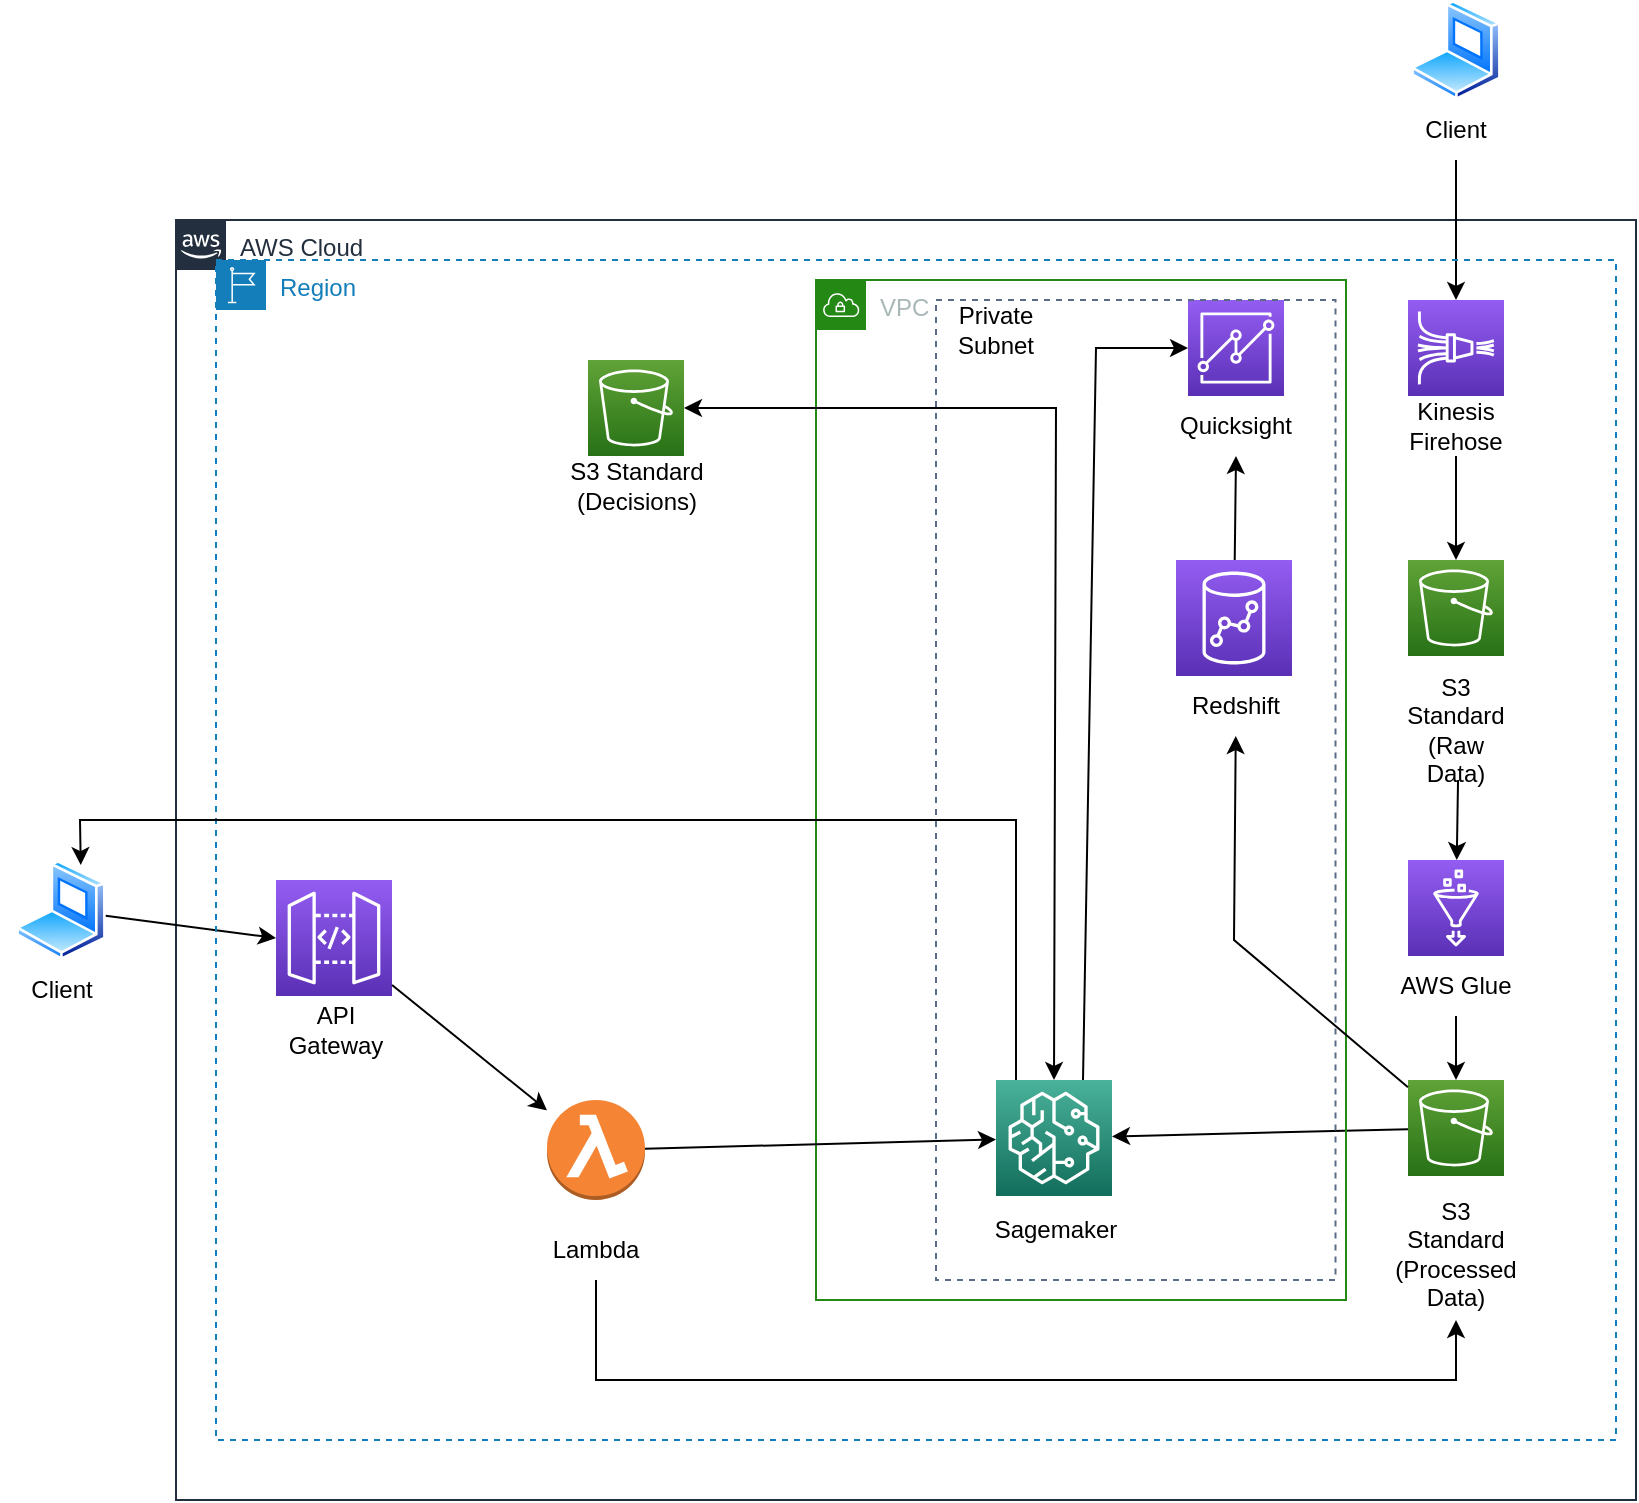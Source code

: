 <mxfile version="16.6.6" type="github">
  <diagram id="8NTqn93gWnW2YLTQEPx9" name="Page-1">
    <mxGraphModel dx="1422" dy="1862" grid="1" gridSize="10" guides="1" tooltips="1" connect="1" arrows="1" fold="1" page="1" pageScale="1" pageWidth="850" pageHeight="1100" math="0" shadow="0">
      <root>
        <mxCell id="0" />
        <mxCell id="1" parent="0" />
        <mxCell id="WtAKPwelO9aeJDnpv6He-3" value="AWS Cloud" style="points=[[0,0],[0.25,0],[0.5,0],[0.75,0],[1,0],[1,0.25],[1,0.5],[1,0.75],[1,1],[0.75,1],[0.5,1],[0.25,1],[0,1],[0,0.75],[0,0.5],[0,0.25]];outlineConnect=0;gradientColor=none;html=1;whiteSpace=wrap;fontSize=12;fontStyle=0;container=1;pointerEvents=0;collapsible=0;recursiveResize=0;shape=mxgraph.aws4.group;grIcon=mxgraph.aws4.group_aws_cloud_alt;strokeColor=#232F3E;fillColor=none;verticalAlign=top;align=left;spacingLeft=30;fontColor=#232F3E;dashed=0;" parent="1" vertex="1">
          <mxGeometry x="100" y="100" width="730" height="640" as="geometry" />
        </mxCell>
        <mxCell id="WtAKPwelO9aeJDnpv6He-11" value="" style="group" parent="WtAKPwelO9aeJDnpv6He-3" vertex="1" connectable="0">
          <mxGeometry x="610" y="40" width="60" height="78" as="geometry" />
        </mxCell>
        <mxCell id="WtAKPwelO9aeJDnpv6He-9" value="" style="sketch=0;points=[[0,0,0],[0.25,0,0],[0.5,0,0],[0.75,0,0],[1,0,0],[0,1,0],[0.25,1,0],[0.5,1,0],[0.75,1,0],[1,1,0],[0,0.25,0],[0,0.5,0],[0,0.75,0],[1,0.25,0],[1,0.5,0],[1,0.75,0]];outlineConnect=0;fontColor=#232F3E;gradientColor=#945DF2;gradientDirection=north;fillColor=#5A30B5;strokeColor=#ffffff;dashed=0;verticalLabelPosition=bottom;verticalAlign=top;align=center;html=1;fontSize=12;fontStyle=0;aspect=fixed;shape=mxgraph.aws4.resourceIcon;resIcon=mxgraph.aws4.kinesis_data_firehose;" parent="WtAKPwelO9aeJDnpv6He-11" vertex="1">
          <mxGeometry x="6" width="48" height="48" as="geometry" />
        </mxCell>
        <mxCell id="WtAKPwelO9aeJDnpv6He-10" value="Kinesis Firehose" style="text;html=1;strokeColor=none;fillColor=none;align=center;verticalAlign=middle;whiteSpace=wrap;rounded=0;" parent="WtAKPwelO9aeJDnpv6He-11" vertex="1">
          <mxGeometry y="48" width="60" height="30" as="geometry" />
        </mxCell>
        <mxCell id="A3XrzvGRtBCsT0RXqucP-3" value="" style="group" vertex="1" connectable="0" parent="WtAKPwelO9aeJDnpv6He-3">
          <mxGeometry x="50" y="330" width="60" height="90" as="geometry" />
        </mxCell>
        <mxCell id="A3XrzvGRtBCsT0RXqucP-1" value="" style="sketch=0;points=[[0,0,0],[0.25,0,0],[0.5,0,0],[0.75,0,0],[1,0,0],[0,1,0],[0.25,1,0],[0.5,1,0],[0.75,1,0],[1,1,0],[0,0.25,0],[0,0.5,0],[0,0.75,0],[1,0.25,0],[1,0.5,0],[1,0.75,0]];outlineConnect=0;fontColor=#232F3E;gradientColor=#945DF2;gradientDirection=north;fillColor=#5A30B5;strokeColor=#ffffff;dashed=0;verticalLabelPosition=bottom;verticalAlign=top;align=center;html=1;fontSize=12;fontStyle=0;aspect=fixed;shape=mxgraph.aws4.resourceIcon;resIcon=mxgraph.aws4.api_gateway;" vertex="1" parent="A3XrzvGRtBCsT0RXqucP-3">
          <mxGeometry width="58" height="58" as="geometry" />
        </mxCell>
        <mxCell id="A3XrzvGRtBCsT0RXqucP-2" value="API Gateway" style="text;html=1;strokeColor=none;fillColor=none;align=center;verticalAlign=middle;whiteSpace=wrap;rounded=0;" vertex="1" parent="A3XrzvGRtBCsT0RXqucP-3">
          <mxGeometry y="60" width="60" height="30" as="geometry" />
        </mxCell>
        <mxCell id="A3XrzvGRtBCsT0RXqucP-6" value="" style="group" vertex="1" connectable="0" parent="WtAKPwelO9aeJDnpv6He-3">
          <mxGeometry x="180" y="440" width="60" height="90" as="geometry" />
        </mxCell>
        <mxCell id="A3XrzvGRtBCsT0RXqucP-5" value="Lambda" style="text;html=1;strokeColor=none;fillColor=none;align=center;verticalAlign=middle;whiteSpace=wrap;rounded=0;" vertex="1" parent="A3XrzvGRtBCsT0RXqucP-6">
          <mxGeometry y="60" width="60" height="30" as="geometry" />
        </mxCell>
        <mxCell id="A3XrzvGRtBCsT0RXqucP-4" value="" style="outlineConnect=0;dashed=0;verticalLabelPosition=bottom;verticalAlign=top;align=center;html=1;shape=mxgraph.aws3.lambda_function;fillColor=#F58534;gradientColor=none;" vertex="1" parent="A3XrzvGRtBCsT0RXqucP-6">
          <mxGeometry x="5.5" width="49" height="50" as="geometry" />
        </mxCell>
        <mxCell id="A3XrzvGRtBCsT0RXqucP-9" value="" style="endArrow=classic;html=1;rounded=0;" edge="1" parent="WtAKPwelO9aeJDnpv6He-3" source="A3XrzvGRtBCsT0RXqucP-1" target="A3XrzvGRtBCsT0RXqucP-4">
          <mxGeometry width="50" height="50" relative="1" as="geometry">
            <mxPoint x="300" y="330" as="sourcePoint" />
            <mxPoint x="350" y="280" as="targetPoint" />
          </mxGeometry>
        </mxCell>
        <mxCell id="A3XrzvGRtBCsT0RXqucP-20" value="" style="endArrow=classic;html=1;rounded=0;exitX=0.5;exitY=1;exitDx=0;exitDy=0;" edge="1" parent="WtAKPwelO9aeJDnpv6He-3" source="WtAKPwelO9aeJDnpv6He-10" target="A3XrzvGRtBCsT0RXqucP-16">
          <mxGeometry width="50" height="50" relative="1" as="geometry">
            <mxPoint x="300" y="300" as="sourcePoint" />
            <mxPoint x="350" y="250" as="targetPoint" />
          </mxGeometry>
        </mxCell>
        <mxCell id="A3XrzvGRtBCsT0RXqucP-23" value="" style="group" vertex="1" connectable="0" parent="WtAKPwelO9aeJDnpv6He-3">
          <mxGeometry x="610" y="170" width="60" height="78" as="geometry" />
        </mxCell>
        <mxCell id="A3XrzvGRtBCsT0RXqucP-16" value="" style="sketch=0;points=[[0,0,0],[0.25,0,0],[0.5,0,0],[0.75,0,0],[1,0,0],[0,1,0],[0.25,1,0],[0.5,1,0],[0.75,1,0],[1,1,0],[0,0.25,0],[0,0.5,0],[0,0.75,0],[1,0.25,0],[1,0.5,0],[1,0.75,0]];outlineConnect=0;fontColor=#232F3E;gradientColor=#60A337;gradientDirection=north;fillColor=#277116;strokeColor=#ffffff;dashed=0;verticalLabelPosition=bottom;verticalAlign=top;align=center;html=1;fontSize=12;fontStyle=0;aspect=fixed;shape=mxgraph.aws4.resourceIcon;resIcon=mxgraph.aws4.s3;" vertex="1" parent="A3XrzvGRtBCsT0RXqucP-23">
          <mxGeometry x="6" width="48" height="48" as="geometry" />
        </mxCell>
        <mxCell id="A3XrzvGRtBCsT0RXqucP-24" value="" style="sketch=0;points=[[0,0,0],[0.25,0,0],[0.5,0,0],[0.75,0,0],[1,0,0],[0,1,0],[0.25,1,0],[0.5,1,0],[0.75,1,0],[1,1,0],[0,0.25,0],[0,0.5,0],[0,0.75,0],[1,0.25,0],[1,0.5,0],[1,0.75,0]];outlineConnect=0;fontColor=#232F3E;gradientColor=#945DF2;gradientDirection=north;fillColor=#5A30B5;strokeColor=#ffffff;dashed=0;verticalLabelPosition=bottom;verticalAlign=top;align=center;html=1;fontSize=12;fontStyle=0;aspect=fixed;shape=mxgraph.aws4.resourceIcon;resIcon=mxgraph.aws4.glue;" vertex="1" parent="WtAKPwelO9aeJDnpv6He-3">
          <mxGeometry x="616" y="320" width="48" height="48" as="geometry" />
        </mxCell>
        <mxCell id="A3XrzvGRtBCsT0RXqucP-25" value="AWS Glue" style="text;html=1;strokeColor=none;fillColor=none;align=center;verticalAlign=middle;whiteSpace=wrap;rounded=0;" vertex="1" parent="WtAKPwelO9aeJDnpv6He-3">
          <mxGeometry x="610" y="368" width="60" height="30" as="geometry" />
        </mxCell>
        <mxCell id="A3XrzvGRtBCsT0RXqucP-27" value="" style="group" vertex="1" connectable="0" parent="WtAKPwelO9aeJDnpv6He-3">
          <mxGeometry x="610" y="430" width="60" height="90" as="geometry" />
        </mxCell>
        <mxCell id="A3XrzvGRtBCsT0RXqucP-28" value="" style="sketch=0;points=[[0,0,0],[0.25,0,0],[0.5,0,0],[0.75,0,0],[1,0,0],[0,1,0],[0.25,1,0],[0.5,1,0],[0.75,1,0],[1,1,0],[0,0.25,0],[0,0.5,0],[0,0.75,0],[1,0.25,0],[1,0.5,0],[1,0.75,0]];outlineConnect=0;fontColor=#232F3E;gradientColor=#60A337;gradientDirection=north;fillColor=#277116;strokeColor=#ffffff;dashed=0;verticalLabelPosition=bottom;verticalAlign=top;align=center;html=1;fontSize=12;fontStyle=0;aspect=fixed;shape=mxgraph.aws4.resourceIcon;resIcon=mxgraph.aws4.s3;" vertex="1" parent="A3XrzvGRtBCsT0RXqucP-27">
          <mxGeometry x="6" width="48" height="48" as="geometry" />
        </mxCell>
        <mxCell id="A3XrzvGRtBCsT0RXqucP-29" value="S3 Standard (Processed Data)" style="text;html=1;strokeColor=none;fillColor=none;align=center;verticalAlign=middle;whiteSpace=wrap;rounded=0;" vertex="1" parent="A3XrzvGRtBCsT0RXqucP-27">
          <mxGeometry y="69.231" width="60" height="34.615" as="geometry" />
        </mxCell>
        <mxCell id="A3XrzvGRtBCsT0RXqucP-31" value="" style="endArrow=classic;html=1;rounded=0;" edge="1" parent="WtAKPwelO9aeJDnpv6He-3" source="A3XrzvGRtBCsT0RXqucP-25" target="A3XrzvGRtBCsT0RXqucP-28">
          <mxGeometry width="50" height="50" relative="1" as="geometry">
            <mxPoint x="300" y="290" as="sourcePoint" />
            <mxPoint x="350" y="240" as="targetPoint" />
          </mxGeometry>
        </mxCell>
        <mxCell id="A3XrzvGRtBCsT0RXqucP-22" value="S3 Standard (Raw Data)" style="text;html=1;strokeColor=none;fillColor=none;align=center;verticalAlign=middle;whiteSpace=wrap;rounded=0;" vertex="1" parent="WtAKPwelO9aeJDnpv6He-3">
          <mxGeometry x="610" y="240" width="60" height="30" as="geometry" />
        </mxCell>
        <mxCell id="A3XrzvGRtBCsT0RXqucP-32" value="" style="endArrow=classic;html=1;rounded=0;exitX=0.517;exitY=1.333;exitDx=0;exitDy=0;exitPerimeter=0;" edge="1" parent="WtAKPwelO9aeJDnpv6He-3" source="A3XrzvGRtBCsT0RXqucP-22" target="A3XrzvGRtBCsT0RXqucP-24">
          <mxGeometry width="50" height="50" relative="1" as="geometry">
            <mxPoint x="300" y="260" as="sourcePoint" />
            <mxPoint x="350" y="210" as="targetPoint" />
          </mxGeometry>
        </mxCell>
        <mxCell id="A3XrzvGRtBCsT0RXqucP-34" value="" style="endArrow=classic;html=1;rounded=0;" edge="1" parent="WtAKPwelO9aeJDnpv6He-3" source="A3XrzvGRtBCsT0RXqucP-28" target="A3XrzvGRtBCsT0RXqucP-33">
          <mxGeometry width="50" height="50" relative="1" as="geometry">
            <mxPoint x="300" y="260" as="sourcePoint" />
            <mxPoint x="350" y="210" as="targetPoint" />
          </mxGeometry>
        </mxCell>
        <mxCell id="A3XrzvGRtBCsT0RXqucP-36" value="" style="group" vertex="1" connectable="0" parent="WtAKPwelO9aeJDnpv6He-3">
          <mxGeometry x="410" y="430" width="175" height="110" as="geometry" />
        </mxCell>
        <mxCell id="A3XrzvGRtBCsT0RXqucP-33" value="" style="sketch=0;points=[[0,0,0],[0.25,0,0],[0.5,0,0],[0.75,0,0],[1,0,0],[0,1,0],[0.25,1,0],[0.5,1,0],[0.75,1,0],[1,1,0],[0,0.25,0],[0,0.5,0],[0,0.75,0],[1,0.25,0],[1,0.5,0],[1,0.75,0]];outlineConnect=0;fontColor=#232F3E;gradientColor=#4AB29A;gradientDirection=north;fillColor=#116D5B;strokeColor=#ffffff;dashed=0;verticalLabelPosition=bottom;verticalAlign=top;align=center;html=1;fontSize=12;fontStyle=0;aspect=fixed;shape=mxgraph.aws4.resourceIcon;resIcon=mxgraph.aws4.sagemaker;" vertex="1" parent="A3XrzvGRtBCsT0RXqucP-36">
          <mxGeometry width="58" height="58" as="geometry" />
        </mxCell>
        <mxCell id="A3XrzvGRtBCsT0RXqucP-35" value="Sagemaker" style="text;html=1;strokeColor=none;fillColor=none;align=center;verticalAlign=middle;whiteSpace=wrap;rounded=0;" vertex="1" parent="A3XrzvGRtBCsT0RXqucP-36">
          <mxGeometry y="60" width="60" height="30" as="geometry" />
        </mxCell>
        <mxCell id="A3XrzvGRtBCsT0RXqucP-66" value="VPC" style="points=[[0,0],[0.25,0],[0.5,0],[0.75,0],[1,0],[1,0.25],[1,0.5],[1,0.75],[1,1],[0.75,1],[0.5,1],[0.25,1],[0,1],[0,0.75],[0,0.5],[0,0.25]];outlineConnect=0;gradientColor=none;html=1;whiteSpace=wrap;fontSize=12;fontStyle=0;container=1;pointerEvents=0;collapsible=0;recursiveResize=0;shape=mxgraph.aws4.group;grIcon=mxgraph.aws4.group_vpc;strokeColor=#248814;fillColor=none;verticalAlign=top;align=left;spacingLeft=30;fontColor=#AAB7B8;dashed=0;" vertex="1" parent="A3XrzvGRtBCsT0RXqucP-36">
          <mxGeometry x="-90" y="-400" width="265" height="510" as="geometry" />
        </mxCell>
        <mxCell id="A3XrzvGRtBCsT0RXqucP-40" value="" style="endArrow=classic;html=1;rounded=0;exitX=0.5;exitY=1;exitDx=0;exitDy=0;" edge="1" parent="WtAKPwelO9aeJDnpv6He-3" source="A3XrzvGRtBCsT0RXqucP-5">
          <mxGeometry width="50" height="50" relative="1" as="geometry">
            <mxPoint x="310" y="260" as="sourcePoint" />
            <mxPoint x="640" y="550" as="targetPoint" />
            <Array as="points">
              <mxPoint x="210" y="580" />
              <mxPoint x="640" y="580" />
            </Array>
          </mxGeometry>
        </mxCell>
        <mxCell id="A3XrzvGRtBCsT0RXqucP-43" value="" style="endArrow=classic;html=1;rounded=0;" edge="1" parent="WtAKPwelO9aeJDnpv6He-3" source="A3XrzvGRtBCsT0RXqucP-28" target="A3XrzvGRtBCsT0RXqucP-44">
          <mxGeometry width="50" height="50" relative="1" as="geometry">
            <mxPoint x="310" y="260" as="sourcePoint" />
            <mxPoint x="530" y="260" as="targetPoint" />
            <Array as="points">
              <mxPoint x="529" y="360" />
            </Array>
          </mxGeometry>
        </mxCell>
        <mxCell id="A3XrzvGRtBCsT0RXqucP-45" value="" style="group" vertex="1" connectable="0" parent="WtAKPwelO9aeJDnpv6He-3">
          <mxGeometry x="500" y="170" width="60" height="88" as="geometry" />
        </mxCell>
        <mxCell id="A3XrzvGRtBCsT0RXqucP-42" value="" style="sketch=0;points=[[0,0,0],[0.25,0,0],[0.5,0,0],[0.75,0,0],[1,0,0],[0,1,0],[0.25,1,0],[0.5,1,0],[0.75,1,0],[1,1,0],[0,0.25,0],[0,0.5,0],[0,0.75,0],[1,0.25,0],[1,0.5,0],[1,0.75,0]];outlineConnect=0;fontColor=#232F3E;gradientColor=#945DF2;gradientDirection=north;fillColor=#5A30B5;strokeColor=#ffffff;dashed=0;verticalLabelPosition=bottom;verticalAlign=top;align=center;html=1;fontSize=12;fontStyle=0;aspect=fixed;shape=mxgraph.aws4.resourceIcon;resIcon=mxgraph.aws4.redshift;" vertex="1" parent="A3XrzvGRtBCsT0RXqucP-45">
          <mxGeometry width="58" height="58" as="geometry" />
        </mxCell>
        <mxCell id="A3XrzvGRtBCsT0RXqucP-44" value="Redshift" style="text;html=1;strokeColor=none;fillColor=none;align=center;verticalAlign=middle;whiteSpace=wrap;rounded=0;" vertex="1" parent="A3XrzvGRtBCsT0RXqucP-45">
          <mxGeometry y="58" width="60" height="30" as="geometry" />
        </mxCell>
        <mxCell id="A3XrzvGRtBCsT0RXqucP-49" value="" style="group" vertex="1" connectable="0" parent="WtAKPwelO9aeJDnpv6He-3">
          <mxGeometry x="500" y="40" width="60" height="78" as="geometry" />
        </mxCell>
        <mxCell id="A3XrzvGRtBCsT0RXqucP-46" value="" style="sketch=0;points=[[0,0,0],[0.25,0,0],[0.5,0,0],[0.75,0,0],[1,0,0],[0,1,0],[0.25,1,0],[0.5,1,0],[0.75,1,0],[1,1,0],[0,0.25,0],[0,0.5,0],[0,0.75,0],[1,0.25,0],[1,0.5,0],[1,0.75,0]];outlineConnect=0;fontColor=#232F3E;gradientColor=#945DF2;gradientDirection=north;fillColor=#5A30B5;strokeColor=#ffffff;dashed=0;verticalLabelPosition=bottom;verticalAlign=top;align=center;html=1;fontSize=12;fontStyle=0;aspect=fixed;shape=mxgraph.aws4.resourceIcon;resIcon=mxgraph.aws4.quicksight;" vertex="1" parent="A3XrzvGRtBCsT0RXqucP-49">
          <mxGeometry x="6" width="48" height="48" as="geometry" />
        </mxCell>
        <mxCell id="A3XrzvGRtBCsT0RXqucP-47" value="Quicksight" style="text;html=1;strokeColor=none;fillColor=none;align=center;verticalAlign=middle;whiteSpace=wrap;rounded=0;" vertex="1" parent="A3XrzvGRtBCsT0RXqucP-49">
          <mxGeometry y="48" width="60" height="30" as="geometry" />
        </mxCell>
        <mxCell id="A3XrzvGRtBCsT0RXqucP-50" value="" style="endArrow=classic;html=1;rounded=0;entryX=0.5;entryY=1;entryDx=0;entryDy=0;" edge="1" parent="WtAKPwelO9aeJDnpv6He-3" source="A3XrzvGRtBCsT0RXqucP-42" target="A3XrzvGRtBCsT0RXqucP-47">
          <mxGeometry width="50" height="50" relative="1" as="geometry">
            <mxPoint x="310" y="260" as="sourcePoint" />
            <mxPoint x="360" y="210" as="targetPoint" />
          </mxGeometry>
        </mxCell>
        <mxCell id="A3XrzvGRtBCsT0RXqucP-52" value="" style="endArrow=classic;html=1;rounded=0;" edge="1" parent="WtAKPwelO9aeJDnpv6He-3" source="A3XrzvGRtBCsT0RXqucP-4" target="A3XrzvGRtBCsT0RXqucP-33">
          <mxGeometry width="50" height="50" relative="1" as="geometry">
            <mxPoint x="310" y="260" as="sourcePoint" />
            <mxPoint x="360" y="210" as="targetPoint" />
            <Array as="points" />
          </mxGeometry>
        </mxCell>
        <mxCell id="A3XrzvGRtBCsT0RXqucP-55" value="" style="group" vertex="1" connectable="0" parent="WtAKPwelO9aeJDnpv6He-3">
          <mxGeometry x="200" y="70" width="70" height="78" as="geometry" />
        </mxCell>
        <mxCell id="A3XrzvGRtBCsT0RXqucP-56" value="" style="sketch=0;points=[[0,0,0],[0.25,0,0],[0.5,0,0],[0.75,0,0],[1,0,0],[0,1,0],[0.25,1,0],[0.5,1,0],[0.75,1,0],[1,1,0],[0,0.25,0],[0,0.5,0],[0,0.75,0],[1,0.25,0],[1,0.5,0],[1,0.75,0]];outlineConnect=0;fontColor=#232F3E;gradientColor=#60A337;gradientDirection=north;fillColor=#277116;strokeColor=#ffffff;dashed=0;verticalLabelPosition=bottom;verticalAlign=top;align=center;html=1;fontSize=12;fontStyle=0;aspect=fixed;shape=mxgraph.aws4.resourceIcon;resIcon=mxgraph.aws4.s3;" vertex="1" parent="A3XrzvGRtBCsT0RXqucP-55">
          <mxGeometry x="6" width="48" height="48" as="geometry" />
        </mxCell>
        <mxCell id="A3XrzvGRtBCsT0RXqucP-58" value="S3 Standard&lt;br&gt;(Decisions)" style="text;html=1;align=center;verticalAlign=middle;resizable=0;points=[];autosize=1;strokeColor=none;fillColor=none;" vertex="1" parent="A3XrzvGRtBCsT0RXqucP-55">
          <mxGeometry x="-10" y="48" width="80" height="30" as="geometry" />
        </mxCell>
        <mxCell id="A3XrzvGRtBCsT0RXqucP-59" value="" style="endArrow=classic;startArrow=classic;html=1;rounded=0;exitX=0.5;exitY=0;exitDx=0;exitDy=0;exitPerimeter=0;" edge="1" parent="WtAKPwelO9aeJDnpv6He-3" source="A3XrzvGRtBCsT0RXqucP-33" target="A3XrzvGRtBCsT0RXqucP-56">
          <mxGeometry width="50" height="50" relative="1" as="geometry">
            <mxPoint x="310" y="250" as="sourcePoint" />
            <mxPoint x="360" y="200" as="targetPoint" />
            <Array as="points">
              <mxPoint x="440" y="94" />
            </Array>
          </mxGeometry>
        </mxCell>
        <mxCell id="A3XrzvGRtBCsT0RXqucP-61" value="" style="endArrow=classic;html=1;rounded=0;entryX=0;entryY=0.5;entryDx=0;entryDy=0;entryPerimeter=0;exitX=0.75;exitY=0;exitDx=0;exitDy=0;exitPerimeter=0;" edge="1" parent="WtAKPwelO9aeJDnpv6He-3" source="A3XrzvGRtBCsT0RXqucP-33" target="A3XrzvGRtBCsT0RXqucP-46">
          <mxGeometry width="50" height="50" relative="1" as="geometry">
            <mxPoint x="310" y="250" as="sourcePoint" />
            <mxPoint x="360" y="200" as="targetPoint" />
            <Array as="points">
              <mxPoint x="460" y="64" />
            </Array>
          </mxGeometry>
        </mxCell>
        <mxCell id="WtAKPwelO9aeJDnpv6He-12" value="" style="group" parent="1" vertex="1" connectable="0">
          <mxGeometry x="12.5" y="420" width="60" height="80" as="geometry" />
        </mxCell>
        <mxCell id="WtAKPwelO9aeJDnpv6He-4" value="" style="aspect=fixed;perimeter=ellipsePerimeter;html=1;align=center;shadow=0;dashed=0;spacingTop=3;image;image=img/lib/active_directory/laptop_client.svg;" parent="WtAKPwelO9aeJDnpv6He-12" vertex="1">
          <mxGeometry x="7.5" width="45" height="50" as="geometry" />
        </mxCell>
        <mxCell id="WtAKPwelO9aeJDnpv6He-5" value="Client" style="text;html=1;strokeColor=none;fillColor=none;align=center;verticalAlign=middle;whiteSpace=wrap;rounded=0;" parent="WtAKPwelO9aeJDnpv6He-12" vertex="1">
          <mxGeometry y="50" width="60" height="30" as="geometry" />
        </mxCell>
        <mxCell id="A3XrzvGRtBCsT0RXqucP-7" value="" style="endArrow=classic;html=1;rounded=0;entryX=0;entryY=0.5;entryDx=0;entryDy=0;entryPerimeter=0;" edge="1" parent="1" source="WtAKPwelO9aeJDnpv6He-4" target="A3XrzvGRtBCsT0RXqucP-1">
          <mxGeometry width="50" height="50" relative="1" as="geometry">
            <mxPoint x="400" y="410" as="sourcePoint" />
            <mxPoint x="450" y="360" as="targetPoint" />
          </mxGeometry>
        </mxCell>
        <mxCell id="A3XrzvGRtBCsT0RXqucP-10" value="" style="endArrow=classic;html=1;rounded=0;" edge="1" parent="1" target="WtAKPwelO9aeJDnpv6He-9">
          <mxGeometry width="50" height="50" relative="1" as="geometry">
            <mxPoint x="740" y="70" as="sourcePoint" />
            <mxPoint x="450" y="360" as="targetPoint" />
          </mxGeometry>
        </mxCell>
        <mxCell id="A3XrzvGRtBCsT0RXqucP-12" value="" style="group" vertex="1" connectable="0" parent="1">
          <mxGeometry x="710" y="-10" width="60" height="80" as="geometry" />
        </mxCell>
        <mxCell id="A3XrzvGRtBCsT0RXqucP-13" value="" style="aspect=fixed;perimeter=ellipsePerimeter;html=1;align=center;shadow=0;dashed=0;spacingTop=3;image;image=img/lib/active_directory/laptop_client.svg;" vertex="1" parent="A3XrzvGRtBCsT0RXqucP-12">
          <mxGeometry x="7.5" width="45" height="50" as="geometry" />
        </mxCell>
        <mxCell id="A3XrzvGRtBCsT0RXqucP-14" value="Client" style="text;html=1;strokeColor=none;fillColor=none;align=center;verticalAlign=middle;whiteSpace=wrap;rounded=0;" vertex="1" parent="A3XrzvGRtBCsT0RXqucP-12">
          <mxGeometry y="50" width="60" height="30" as="geometry" />
        </mxCell>
        <mxCell id="A3XrzvGRtBCsT0RXqucP-65" value="Region" style="points=[[0,0],[0.25,0],[0.5,0],[0.75,0],[1,0],[1,0.25],[1,0.5],[1,0.75],[1,1],[0.75,1],[0.5,1],[0.25,1],[0,1],[0,0.75],[0,0.5],[0,0.25]];outlineConnect=0;gradientColor=none;html=1;whiteSpace=wrap;fontSize=12;fontStyle=0;container=1;pointerEvents=0;collapsible=0;recursiveResize=0;shape=mxgraph.aws4.group;grIcon=mxgraph.aws4.group_region;strokeColor=#147EBA;fillColor=none;verticalAlign=top;align=left;spacingLeft=30;fontColor=#147EBA;dashed=1;" vertex="1" parent="1">
          <mxGeometry x="120" y="120" width="700" height="590" as="geometry" />
        </mxCell>
        <mxCell id="A3XrzvGRtBCsT0RXqucP-68" value="" style="fillColor=none;strokeColor=#5A6C86;dashed=1;verticalAlign=top;fontStyle=0;fontColor=#5A6C86;glass=0;" vertex="1" parent="A3XrzvGRtBCsT0RXqucP-65">
          <mxGeometry x="360" y="20" width="199.75" height="490" as="geometry" />
        </mxCell>
        <mxCell id="A3XrzvGRtBCsT0RXqucP-69" value="Private Subnet" style="text;html=1;strokeColor=none;fillColor=none;align=center;verticalAlign=middle;whiteSpace=wrap;rounded=0;" vertex="1" parent="A3XrzvGRtBCsT0RXqucP-65">
          <mxGeometry x="360" y="20" width="60" height="30" as="geometry" />
        </mxCell>
        <mxCell id="A3XrzvGRtBCsT0RXqucP-70" value="" style="endArrow=classic;html=1;rounded=0;entryX=0.75;entryY=0;entryDx=0;entryDy=0;" edge="1" parent="1" target="WtAKPwelO9aeJDnpv6He-4">
          <mxGeometry width="50" height="50" relative="1" as="geometry">
            <mxPoint x="520" y="530" as="sourcePoint" />
            <mxPoint x="460" y="390" as="targetPoint" />
            <Array as="points">
              <mxPoint x="520" y="400" />
              <mxPoint x="52" y="400" />
            </Array>
          </mxGeometry>
        </mxCell>
      </root>
    </mxGraphModel>
  </diagram>
</mxfile>
